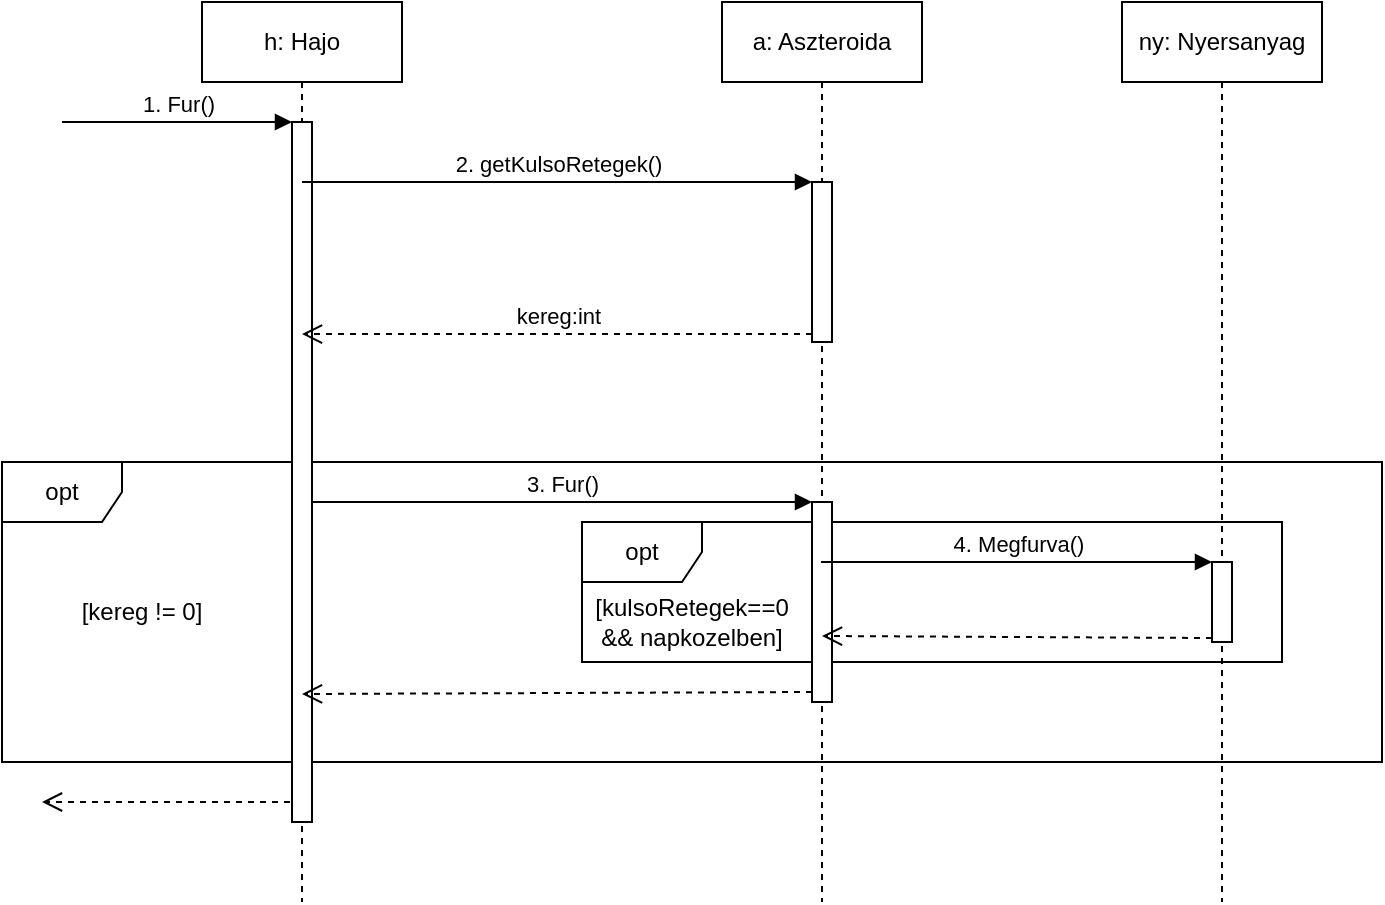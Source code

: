 <mxfile version="14.4.4" type="github">
  <diagram id="BaAd8qnuqPxdzigUYkmS" name="Page-1">
    <mxGraphModel dx="782" dy="437" grid="1" gridSize="10" guides="1" tooltips="1" connect="1" arrows="1" fold="1" page="1" pageScale="1" pageWidth="827" pageHeight="1169" math="0" shadow="0">
      <root>
        <mxCell id="0" />
        <mxCell id="1" parent="0" />
        <mxCell id="mgyhQe0wOStJfl29Jr7m-1" value="opt" style="shape=umlFrame;whiteSpace=wrap;html=1;" parent="1" vertex="1">
          <mxGeometry x="390" y="570" width="350" height="70" as="geometry" />
        </mxCell>
        <mxCell id="VGAZBNyqSztdIwJ0QUs4-37" value="opt" style="shape=umlFrame;whiteSpace=wrap;html=1;" parent="1" vertex="1">
          <mxGeometry x="100" y="540" width="690" height="150" as="geometry" />
        </mxCell>
        <mxCell id="VGAZBNyqSztdIwJ0QUs4-1" value="h: Hajo" style="shape=umlLifeline;perimeter=lifelinePerimeter;whiteSpace=wrap;html=1;container=1;collapsible=0;recursiveResize=0;outlineConnect=0;" parent="1" vertex="1">
          <mxGeometry x="200" y="310" width="100" height="450" as="geometry" />
        </mxCell>
        <mxCell id="VGAZBNyqSztdIwJ0QUs4-3" value="" style="html=1;points=[];perimeter=orthogonalPerimeter;" parent="VGAZBNyqSztdIwJ0QUs4-1" vertex="1">
          <mxGeometry x="45" y="60" width="10" height="350" as="geometry" />
        </mxCell>
        <mxCell id="VGAZBNyqSztdIwJ0QUs4-4" value="1. Fur()" style="html=1;verticalAlign=bottom;endArrow=block;entryX=0;entryY=0;" parent="VGAZBNyqSztdIwJ0QUs4-1" target="VGAZBNyqSztdIwJ0QUs4-3" edge="1">
          <mxGeometry relative="1" as="geometry">
            <mxPoint x="-70" y="60" as="sourcePoint" />
          </mxGeometry>
        </mxCell>
        <mxCell id="VGAZBNyqSztdIwJ0QUs4-2" value="a: Aszteroida" style="shape=umlLifeline;perimeter=lifelinePerimeter;whiteSpace=wrap;html=1;container=1;collapsible=0;recursiveResize=0;outlineConnect=0;" parent="1" vertex="1">
          <mxGeometry x="460" y="310" width="100" height="450" as="geometry" />
        </mxCell>
        <mxCell id="VGAZBNyqSztdIwJ0QUs4-34" value="" style="html=1;points=[];perimeter=orthogonalPerimeter;" parent="VGAZBNyqSztdIwJ0QUs4-2" vertex="1">
          <mxGeometry x="45" y="250" width="10" height="100" as="geometry" />
        </mxCell>
        <mxCell id="Sreo9v6_qLGOxP1sX1zR-2" value="" style="html=1;points=[];perimeter=orthogonalPerimeter;" vertex="1" parent="VGAZBNyqSztdIwJ0QUs4-2">
          <mxGeometry x="45" y="90" width="10" height="80" as="geometry" />
        </mxCell>
        <mxCell id="VGAZBNyqSztdIwJ0QUs4-35" value="3. Fur()" style="html=1;verticalAlign=bottom;endArrow=block;entryX=0;entryY=0;" parent="1" target="VGAZBNyqSztdIwJ0QUs4-34" edge="1">
          <mxGeometry relative="1" as="geometry">
            <mxPoint x="255" y="560" as="sourcePoint" />
          </mxGeometry>
        </mxCell>
        <mxCell id="VGAZBNyqSztdIwJ0QUs4-36" value="" style="html=1;verticalAlign=bottom;endArrow=open;dashed=1;endSize=8;exitX=0;exitY=0.95;" parent="1" source="VGAZBNyqSztdIwJ0QUs4-34" edge="1">
          <mxGeometry x="0.022" y="54" relative="1" as="geometry">
            <mxPoint x="250" y="656" as="targetPoint" />
            <mxPoint as="offset" />
          </mxGeometry>
        </mxCell>
        <mxCell id="VGAZBNyqSztdIwJ0QUs4-40" value="[kereg != 0]" style="text;html=1;strokeColor=none;fillColor=none;align=center;verticalAlign=middle;whiteSpace=wrap;rounded=0;" parent="1" vertex="1">
          <mxGeometry x="120" y="605" width="100" height="20" as="geometry" />
        </mxCell>
        <mxCell id="3axIb1djayuMP6Ug5s31-1" value="ny: Nyersanyag" style="shape=umlLifeline;perimeter=lifelinePerimeter;whiteSpace=wrap;html=1;container=1;collapsible=0;recursiveResize=0;outlineConnect=0;" parent="1" vertex="1">
          <mxGeometry x="660" y="310" width="100" height="450" as="geometry" />
        </mxCell>
        <mxCell id="3axIb1djayuMP6Ug5s31-2" value="" style="html=1;points=[];perimeter=orthogonalPerimeter;" parent="3axIb1djayuMP6Ug5s31-1" vertex="1">
          <mxGeometry x="45" y="280" width="10" height="40" as="geometry" />
        </mxCell>
        <mxCell id="3axIb1djayuMP6Ug5s31-3" value="4. Megfurva()" style="html=1;verticalAlign=bottom;endArrow=block;entryX=0;entryY=0;" parent="1" target="3axIb1djayuMP6Ug5s31-2" edge="1">
          <mxGeometry relative="1" as="geometry">
            <mxPoint x="509.5" y="590" as="sourcePoint" />
          </mxGeometry>
        </mxCell>
        <mxCell id="3axIb1djayuMP6Ug5s31-4" value="" style="html=1;verticalAlign=bottom;endArrow=open;dashed=1;endSize=8;exitX=0;exitY=0.95;" parent="1" source="3axIb1djayuMP6Ug5s31-2" edge="1">
          <mxGeometry x="-0.093" y="52" relative="1" as="geometry">
            <mxPoint x="510" y="627" as="targetPoint" />
            <mxPoint as="offset" />
          </mxGeometry>
        </mxCell>
        <mxCell id="mgyhQe0wOStJfl29Jr7m-2" value="[kulsoRetegek==0 &amp;amp;&amp;amp; napkozelben]" style="text;html=1;strokeColor=none;fillColor=none;align=center;verticalAlign=middle;whiteSpace=wrap;rounded=0;" parent="1" vertex="1">
          <mxGeometry x="425" y="615" width="40" height="10" as="geometry" />
        </mxCell>
        <mxCell id="VGAZBNyqSztdIwJ0QUs4-5" value="" style="html=1;verticalAlign=bottom;endArrow=open;dashed=1;endSize=8;" parent="1" edge="1">
          <mxGeometry x="0.236" y="77" relative="1" as="geometry">
            <mxPoint x="120" y="710" as="targetPoint" />
            <mxPoint as="offset" />
            <mxPoint x="244" y="710" as="sourcePoint" />
            <Array as="points" />
          </mxGeometry>
        </mxCell>
        <mxCell id="Sreo9v6_qLGOxP1sX1zR-3" value="2. getKulsoRetegek()" style="html=1;verticalAlign=bottom;endArrow=block;entryX=0;entryY=0;" edge="1" target="Sreo9v6_qLGOxP1sX1zR-2" parent="1" source="VGAZBNyqSztdIwJ0QUs4-1">
          <mxGeometry relative="1" as="geometry">
            <mxPoint x="435" y="400" as="sourcePoint" />
          </mxGeometry>
        </mxCell>
        <mxCell id="Sreo9v6_qLGOxP1sX1zR-4" value="kereg:int" style="html=1;verticalAlign=bottom;endArrow=open;dashed=1;endSize=8;exitX=0;exitY=0.95;entryX=0.5;entryY=0.303;entryDx=0;entryDy=0;entryPerimeter=0;" edge="1" source="Sreo9v6_qLGOxP1sX1zR-2" parent="1" target="VGAZBNyqSztdIwJ0QUs4-3">
          <mxGeometry relative="1" as="geometry">
            <mxPoint x="435" y="476" as="targetPoint" />
          </mxGeometry>
        </mxCell>
      </root>
    </mxGraphModel>
  </diagram>
</mxfile>
